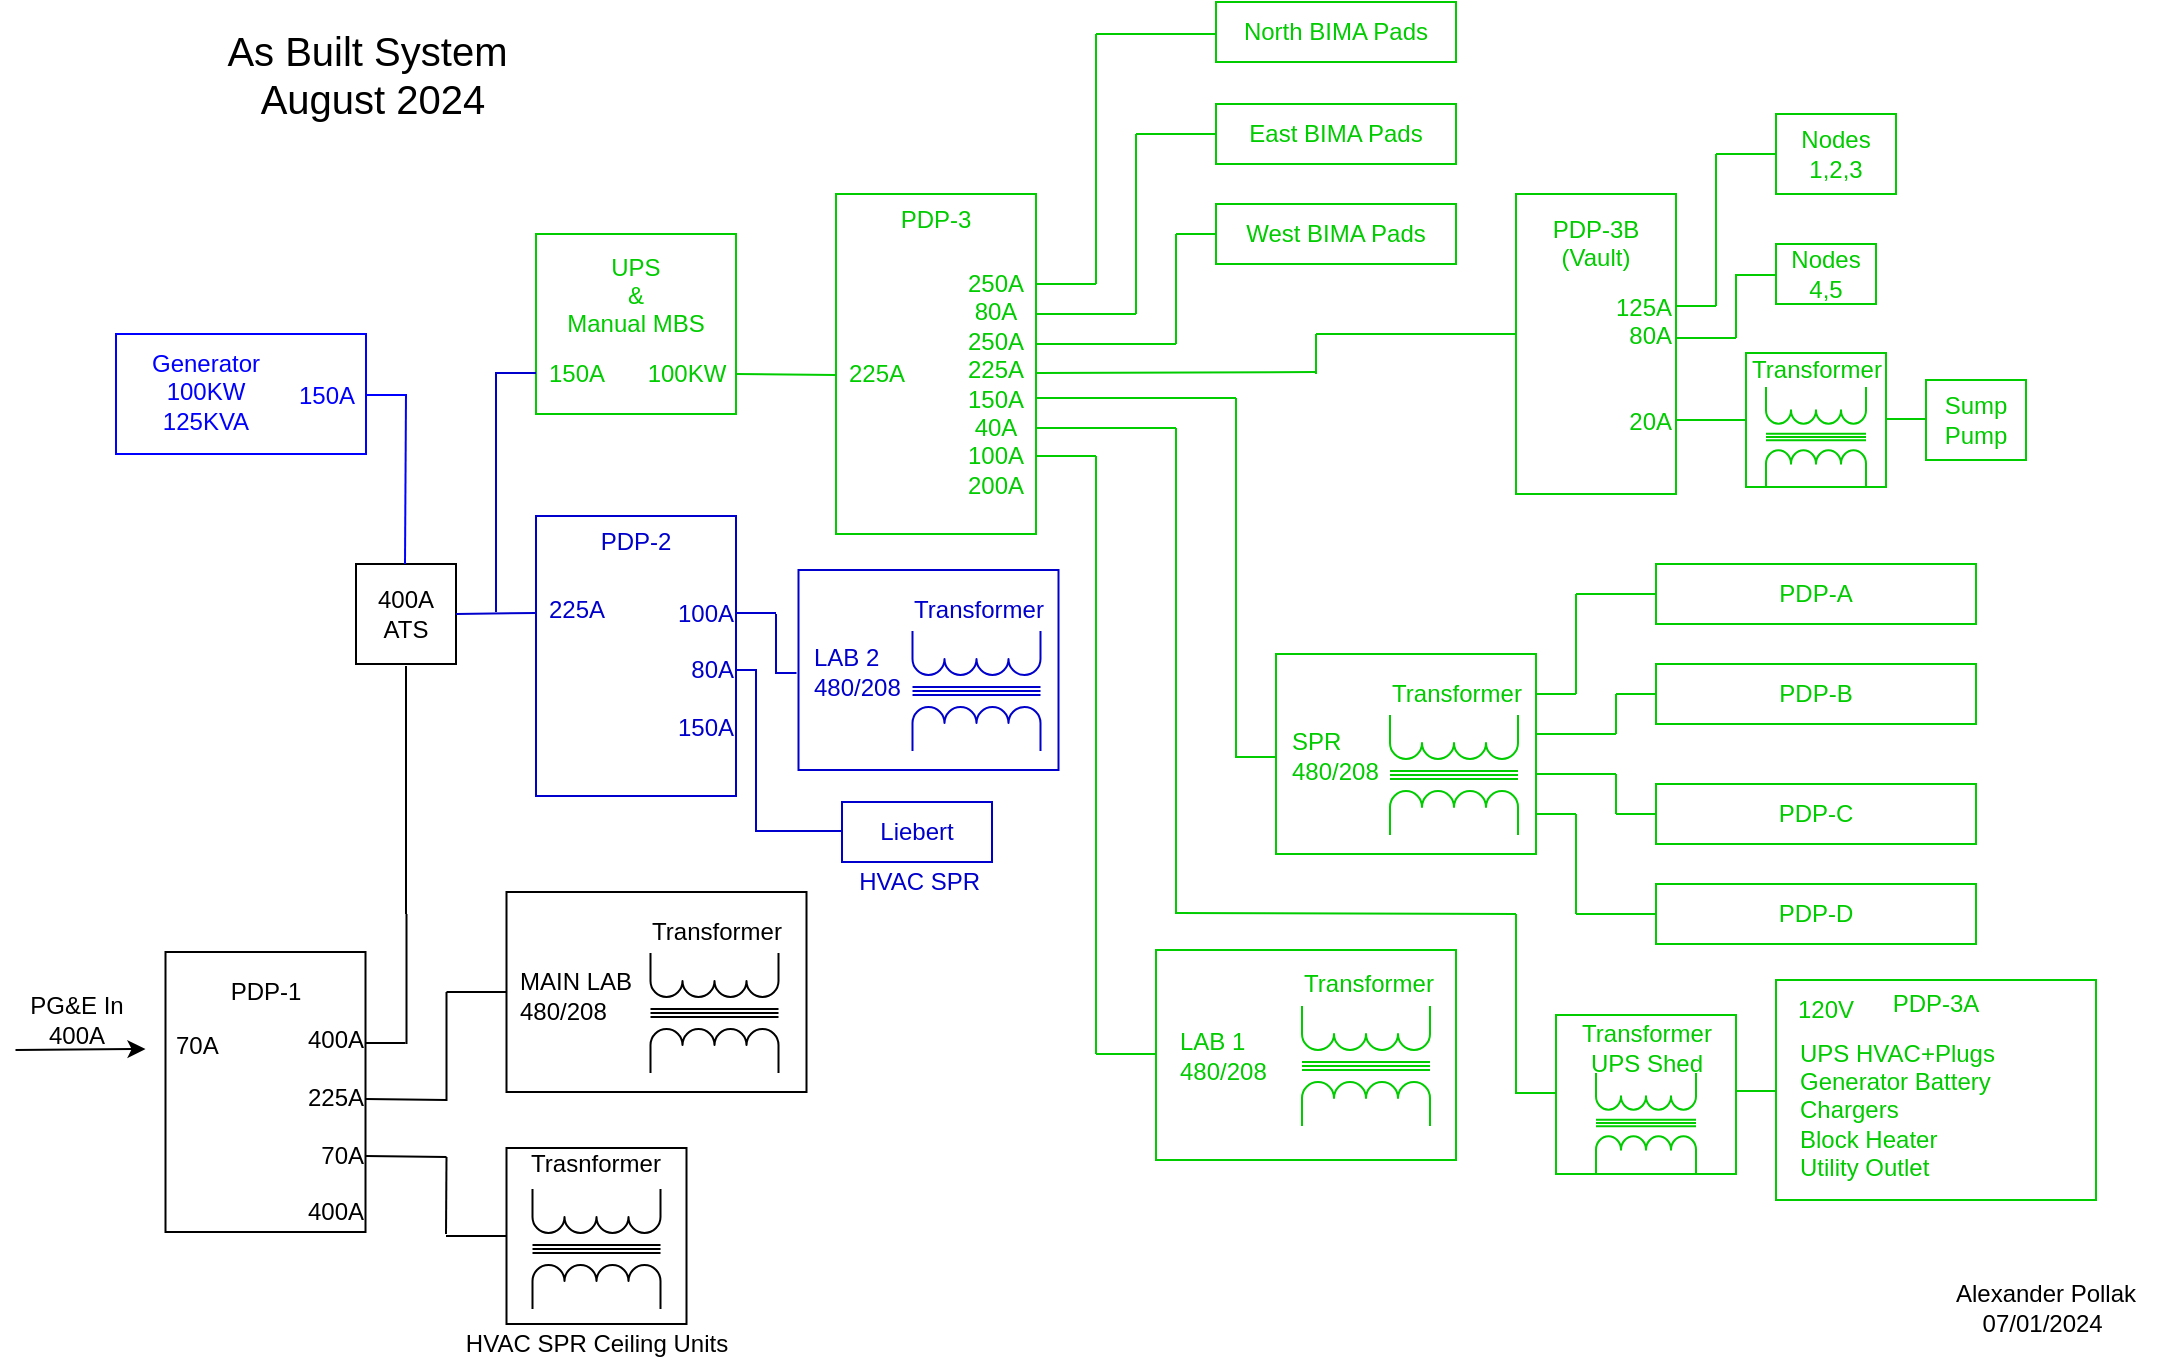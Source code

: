 <mxfile version="24.6.4" type="device">
  <diagram id="Dt4W1MnMIXrT2MhQ-Fy2" name="Page-1">
    <mxGraphModel dx="2051" dy="867" grid="1" gridSize="10" guides="1" tooltips="1" connect="1" arrows="1" fold="1" page="1" pageScale="1" pageWidth="827" pageHeight="1169" math="0" shadow="0">
      <root>
        <mxCell id="0" />
        <mxCell id="1" parent="0" />
        <mxCell id="1QNPYIcT4z8EZCShUoJh-1" value="UPS&lt;br&gt;&amp;amp;&lt;br&gt;Manual MBS&lt;br&gt;&lt;br&gt;&lt;br&gt;" style="rounded=0;whiteSpace=wrap;html=1;strokeColor=#00CC00;fontColor=#00CC00;" parent="1" vertex="1">
          <mxGeometry x="250" y="140" width="100" height="90" as="geometry" />
        </mxCell>
        <mxCell id="1QNPYIcT4z8EZCShUoJh-2" value="PDP-3&lt;br&gt;&lt;br&gt;&lt;br&gt;&lt;br&gt;&lt;br&gt;&lt;br&gt;&lt;br&gt;&lt;br&gt;&lt;br&gt;&lt;br&gt;&lt;br&gt;" style="rounded=0;whiteSpace=wrap;html=1;align=center;fontColor=#00CC00;strokeColor=#00CC00;" parent="1" vertex="1">
          <mxGeometry x="400" y="120" width="100" height="170" as="geometry" />
        </mxCell>
        <mxCell id="1QNPYIcT4z8EZCShUoJh-3" value="" style="rounded=0;whiteSpace=wrap;html=1;strokeColor=#00CC00;" parent="1" vertex="1">
          <mxGeometry x="620" y="350" width="130" height="100" as="geometry" />
        </mxCell>
        <mxCell id="1QNPYIcT4z8EZCShUoJh-4" value="250A&lt;br style=&quot;font-size: 11px&quot;&gt;80A&lt;br&gt;250A&lt;br&gt;225A&lt;br&gt;150A&lt;br&gt;40A&lt;br&gt;100A&lt;br&gt;200A" style="text;html=1;strokeColor=none;fillColor=none;align=center;verticalAlign=middle;whiteSpace=wrap;rounded=0;fontColor=#00CC00;" parent="1" vertex="1">
          <mxGeometry x="460" y="150" width="40" height="130" as="geometry" />
        </mxCell>
        <mxCell id="1QNPYIcT4z8EZCShUoJh-5" value="" style="endArrow=none;html=1;strokeColor=#00CC00;" parent="1" edge="1">
          <mxGeometry width="50" height="50" relative="1" as="geometry">
            <mxPoint x="500" y="165" as="sourcePoint" />
            <mxPoint x="530" y="165" as="targetPoint" />
          </mxGeometry>
        </mxCell>
        <mxCell id="1QNPYIcT4z8EZCShUoJh-6" value="" style="endArrow=none;html=1;strokeColor=#00CC00;" parent="1" edge="1">
          <mxGeometry width="50" height="50" relative="1" as="geometry">
            <mxPoint x="530" y="165" as="sourcePoint" />
            <mxPoint x="530" y="40" as="targetPoint" />
          </mxGeometry>
        </mxCell>
        <mxCell id="1QNPYIcT4z8EZCShUoJh-7" value="" style="endArrow=none;html=1;strokeColor=#00CC00;" parent="1" edge="1">
          <mxGeometry width="50" height="50" relative="1" as="geometry">
            <mxPoint x="530" y="40" as="sourcePoint" />
            <mxPoint x="590" y="40" as="targetPoint" />
          </mxGeometry>
        </mxCell>
        <mxCell id="1QNPYIcT4z8EZCShUoJh-9" value="North BIMA Pads" style="rounded=0;whiteSpace=wrap;html=1;strokeColor=#00CC00;fontColor=#00CC00;" parent="1" vertex="1">
          <mxGeometry x="590" y="24" width="120" height="30" as="geometry" />
        </mxCell>
        <mxCell id="1QNPYIcT4z8EZCShUoJh-10" value="" style="endArrow=none;html=1;strokeColor=#00CC00;" parent="1" edge="1">
          <mxGeometry width="50" height="50" relative="1" as="geometry">
            <mxPoint x="500" y="180" as="sourcePoint" />
            <mxPoint x="550" y="180" as="targetPoint" />
          </mxGeometry>
        </mxCell>
        <mxCell id="1QNPYIcT4z8EZCShUoJh-11" value="East BIMA Pads" style="rounded=0;whiteSpace=wrap;html=1;strokeColor=#00CC00;fontColor=#00CC00;" parent="1" vertex="1">
          <mxGeometry x="590" y="75" width="120" height="30" as="geometry" />
        </mxCell>
        <mxCell id="1QNPYIcT4z8EZCShUoJh-12" value="" style="endArrow=none;html=1;strokeColor=#00CC00;" parent="1" edge="1">
          <mxGeometry width="50" height="50" relative="1" as="geometry">
            <mxPoint x="550" y="180" as="sourcePoint" />
            <mxPoint x="550" y="90" as="targetPoint" />
          </mxGeometry>
        </mxCell>
        <mxCell id="1QNPYIcT4z8EZCShUoJh-13" value="" style="endArrow=none;html=1;strokeColor=#00CC00;" parent="1" edge="1">
          <mxGeometry width="50" height="50" relative="1" as="geometry">
            <mxPoint x="550" y="90" as="sourcePoint" />
            <mxPoint x="590" y="90" as="targetPoint" />
          </mxGeometry>
        </mxCell>
        <mxCell id="1QNPYIcT4z8EZCShUoJh-14" value="West BIMA Pads" style="rounded=0;whiteSpace=wrap;html=1;strokeColor=#00CC00;fontColor=#00CC00;" parent="1" vertex="1">
          <mxGeometry x="590" y="125" width="120" height="30" as="geometry" />
        </mxCell>
        <mxCell id="1QNPYIcT4z8EZCShUoJh-15" value="" style="endArrow=none;html=1;strokeColor=#00CC00;" parent="1" edge="1">
          <mxGeometry width="50" height="50" relative="1" as="geometry">
            <mxPoint x="500" y="195" as="sourcePoint" />
            <mxPoint x="570" y="195" as="targetPoint" />
          </mxGeometry>
        </mxCell>
        <mxCell id="1QNPYIcT4z8EZCShUoJh-16" value="" style="endArrow=none;html=1;strokeColor=#00CC00;" parent="1" edge="1">
          <mxGeometry width="50" height="50" relative="1" as="geometry">
            <mxPoint x="570" y="195" as="sourcePoint" />
            <mxPoint x="570" y="140" as="targetPoint" />
          </mxGeometry>
        </mxCell>
        <mxCell id="1QNPYIcT4z8EZCShUoJh-18" value="" style="endArrow=none;html=1;strokeColor=#00CC00;" parent="1" edge="1">
          <mxGeometry width="50" height="50" relative="1" as="geometry">
            <mxPoint x="570" y="140" as="sourcePoint" />
            <mxPoint x="590" y="140" as="targetPoint" />
          </mxGeometry>
        </mxCell>
        <mxCell id="1QNPYIcT4z8EZCShUoJh-20" value="" style="endArrow=none;html=1;strokeColor=#00CC00;" parent="1" edge="1">
          <mxGeometry width="50" height="50" relative="1" as="geometry">
            <mxPoint x="640" y="210" as="sourcePoint" />
            <mxPoint x="640" y="190" as="targetPoint" />
          </mxGeometry>
        </mxCell>
        <mxCell id="1QNPYIcT4z8EZCShUoJh-22" value="PDP-3B&lt;br&gt;(Vault)&lt;br&gt;&lt;br&gt;&lt;br&gt;&lt;br&gt;&lt;br&gt;&lt;br&gt;&lt;br&gt;&lt;br&gt;" style="rounded=0;whiteSpace=wrap;html=1;strokeColor=#00CC00;fontColor=#00CC00;" parent="1" vertex="1">
          <mxGeometry x="740" y="120" width="80" height="150" as="geometry" />
        </mxCell>
        <mxCell id="1QNPYIcT4z8EZCShUoJh-24" value="125A&lt;br&gt;80A&lt;br&gt;&lt;br&gt;&lt;br&gt;&lt;div&gt;20A&lt;/div&gt;" style="text;html=1;strokeColor=none;fillColor=none;align=right;verticalAlign=middle;whiteSpace=wrap;rounded=0;fontColor=#00CC00;" parent="1" vertex="1">
          <mxGeometry x="780" y="140" width="40" height="130" as="geometry" />
        </mxCell>
        <mxCell id="1QNPYIcT4z8EZCShUoJh-25" value="" style="endArrow=none;html=1;entryX=0;entryY=0.5;entryDx=0;entryDy=0;strokeColor=#00CC00;" parent="1" target="1QNPYIcT4z8EZCShUoJh-26" edge="1">
          <mxGeometry width="50" height="50" relative="1" as="geometry">
            <mxPoint x="820" y="233" as="sourcePoint" />
            <mxPoint x="850" y="233" as="targetPoint" />
          </mxGeometry>
        </mxCell>
        <mxCell id="1QNPYIcT4z8EZCShUoJh-26" value="" style="rounded=0;whiteSpace=wrap;html=1;strokeColor=#00CC00;" parent="1" vertex="1">
          <mxGeometry x="855" y="199.5" width="70" height="67" as="geometry" />
        </mxCell>
        <mxCell id="1QNPYIcT4z8EZCShUoJh-29" value="" style="endArrow=none;html=1;strokeColor=#00CC00;" parent="1" edge="1">
          <mxGeometry width="50" height="50" relative="1" as="geometry">
            <mxPoint x="925" y="232.5" as="sourcePoint" />
            <mxPoint x="945" y="232.5" as="targetPoint" />
          </mxGeometry>
        </mxCell>
        <mxCell id="1QNPYIcT4z8EZCShUoJh-30" value="Sump&lt;br&gt;Pump" style="rounded=0;whiteSpace=wrap;html=1;strokeColor=#00CC00;fontColor=#00CC00;" parent="1" vertex="1">
          <mxGeometry x="945" y="213" width="50" height="40" as="geometry" />
        </mxCell>
        <mxCell id="1QNPYIcT4z8EZCShUoJh-32" value="" style="endArrow=none;html=1;strokeColor=#00CC00;" parent="1" edge="1">
          <mxGeometry width="50" height="50" relative="1" as="geometry">
            <mxPoint x="500" y="209.5" as="sourcePoint" />
            <mxPoint x="640" y="209" as="targetPoint" />
          </mxGeometry>
        </mxCell>
        <mxCell id="1QNPYIcT4z8EZCShUoJh-33" value="" style="endArrow=none;html=1;strokeColor=#00CC00;" parent="1" edge="1">
          <mxGeometry width="50" height="50" relative="1" as="geometry">
            <mxPoint x="640" y="190" as="sourcePoint" />
            <mxPoint x="740" y="190" as="targetPoint" />
          </mxGeometry>
        </mxCell>
        <mxCell id="1QNPYIcT4z8EZCShUoJh-34" value="" style="endArrow=none;html=1;strokeColor=#00CC00;" parent="1" edge="1">
          <mxGeometry width="50" height="50" relative="1" as="geometry">
            <mxPoint x="820" y="176" as="sourcePoint" />
            <mxPoint x="840" y="176" as="targetPoint" />
          </mxGeometry>
        </mxCell>
        <mxCell id="1QNPYIcT4z8EZCShUoJh-35" value="" style="endArrow=none;html=1;strokeColor=#00CC00;" parent="1" edge="1">
          <mxGeometry width="50" height="50" relative="1" as="geometry">
            <mxPoint x="840" y="176" as="sourcePoint" />
            <mxPoint x="840" y="100" as="targetPoint" />
          </mxGeometry>
        </mxCell>
        <mxCell id="1QNPYIcT4z8EZCShUoJh-36" value="" style="endArrow=none;html=1;strokeColor=#00CC00;" parent="1" edge="1">
          <mxGeometry width="50" height="50" relative="1" as="geometry">
            <mxPoint x="840" y="100" as="sourcePoint" />
            <mxPoint x="870" y="100" as="targetPoint" />
          </mxGeometry>
        </mxCell>
        <mxCell id="1QNPYIcT4z8EZCShUoJh-37" value="Nodes&lt;br&gt;1,2,3" style="rounded=0;whiteSpace=wrap;html=1;strokeColor=#00CC00;fontColor=#00CC00;" parent="1" vertex="1">
          <mxGeometry x="870" y="80" width="60" height="40" as="geometry" />
        </mxCell>
        <mxCell id="1QNPYIcT4z8EZCShUoJh-39" value="" style="endArrow=none;html=1;strokeColor=#00CC00;" parent="1" edge="1">
          <mxGeometry width="50" height="50" relative="1" as="geometry">
            <mxPoint x="820" y="192" as="sourcePoint" />
            <mxPoint x="850" y="192" as="targetPoint" />
          </mxGeometry>
        </mxCell>
        <mxCell id="1QNPYIcT4z8EZCShUoJh-40" value="" style="endArrow=none;html=1;strokeColor=#00CC00;" parent="1" edge="1">
          <mxGeometry width="50" height="50" relative="1" as="geometry">
            <mxPoint x="850" y="192" as="sourcePoint" />
            <mxPoint x="850" y="160" as="targetPoint" />
          </mxGeometry>
        </mxCell>
        <mxCell id="1QNPYIcT4z8EZCShUoJh-41" value="Nodes&lt;br&gt;4,5" style="rounded=0;whiteSpace=wrap;html=1;strokeColor=#00CC00;fontColor=#00CC00;" parent="1" vertex="1">
          <mxGeometry x="870" y="145" width="50" height="30" as="geometry" />
        </mxCell>
        <mxCell id="1QNPYIcT4z8EZCShUoJh-42" value="" style="endArrow=none;html=1;strokeColor=#00CC00;" parent="1" edge="1">
          <mxGeometry width="50" height="50" relative="1" as="geometry">
            <mxPoint x="850" y="160.5" as="sourcePoint" />
            <mxPoint x="870" y="160.5" as="targetPoint" />
          </mxGeometry>
        </mxCell>
        <mxCell id="1QNPYIcT4z8EZCShUoJh-43" value="" style="endArrow=none;html=1;strokeColor=#00CC00;" parent="1" edge="1">
          <mxGeometry width="50" height="50" relative="1" as="geometry">
            <mxPoint x="500" y="222" as="sourcePoint" />
            <mxPoint x="600" y="222" as="targetPoint" />
          </mxGeometry>
        </mxCell>
        <mxCell id="1QNPYIcT4z8EZCShUoJh-44" value="" style="endArrow=none;html=1;strokeColor=#00CC00;" parent="1" edge="1">
          <mxGeometry width="50" height="50" relative="1" as="geometry">
            <mxPoint x="600" y="402" as="sourcePoint" />
            <mxPoint x="600" y="222" as="targetPoint" />
          </mxGeometry>
        </mxCell>
        <mxCell id="1QNPYIcT4z8EZCShUoJh-45" value="" style="endArrow=none;html=1;strokeColor=#00CC00;" parent="1" edge="1">
          <mxGeometry width="50" height="50" relative="1" as="geometry">
            <mxPoint x="600" y="401.5" as="sourcePoint" />
            <mxPoint x="620" y="401.5" as="targetPoint" />
          </mxGeometry>
        </mxCell>
        <mxCell id="1QNPYIcT4z8EZCShUoJh-46" value="SPR&lt;br&gt;480/208" style="text;html=1;strokeColor=none;fillColor=none;align=left;verticalAlign=middle;whiteSpace=wrap;rounded=0;fontColor=#00CC00;" parent="1" vertex="1">
          <mxGeometry x="626" y="381" width="60" height="40" as="geometry" />
        </mxCell>
        <mxCell id="1QNPYIcT4z8EZCShUoJh-47" value="" style="endArrow=none;html=1;strokeColor=#00CC00;" parent="1" edge="1">
          <mxGeometry width="50" height="50" relative="1" as="geometry">
            <mxPoint x="750" y="370" as="sourcePoint" />
            <mxPoint x="770" y="370" as="targetPoint" />
          </mxGeometry>
        </mxCell>
        <mxCell id="1QNPYIcT4z8EZCShUoJh-48" value="PDP-A" style="rounded=0;whiteSpace=wrap;html=1;strokeColor=#00CC00;fontColor=#00CC00;" parent="1" vertex="1">
          <mxGeometry x="810" y="305" width="160" height="30" as="geometry" />
        </mxCell>
        <mxCell id="1QNPYIcT4z8EZCShUoJh-49" value="PDP-B" style="rounded=0;whiteSpace=wrap;html=1;strokeColor=#00CC00;fontColor=#00CC00;" parent="1" vertex="1">
          <mxGeometry x="810" y="355" width="160" height="30" as="geometry" />
        </mxCell>
        <mxCell id="1QNPYIcT4z8EZCShUoJh-50" value="PDP-C" style="rounded=0;whiteSpace=wrap;html=1;strokeColor=#00CC00;fontColor=#00CC00;" parent="1" vertex="1">
          <mxGeometry x="810" y="415" width="160" height="30" as="geometry" />
        </mxCell>
        <mxCell id="1QNPYIcT4z8EZCShUoJh-51" value="PDP-D" style="rounded=0;whiteSpace=wrap;html=1;strokeColor=#00CC00;fontColor=#00CC00;" parent="1" vertex="1">
          <mxGeometry x="810" y="465" width="160" height="30" as="geometry" />
        </mxCell>
        <mxCell id="1QNPYIcT4z8EZCShUoJh-52" value="" style="endArrow=none;html=1;strokeColor=#00CC00;" parent="1" edge="1">
          <mxGeometry width="50" height="50" relative="1" as="geometry">
            <mxPoint x="750" y="430" as="sourcePoint" />
            <mxPoint x="770" y="430" as="targetPoint" />
          </mxGeometry>
        </mxCell>
        <mxCell id="1QNPYIcT4z8EZCShUoJh-53" value="" style="endArrow=none;html=1;strokeColor=#00CC00;" parent="1" edge="1">
          <mxGeometry width="50" height="50" relative="1" as="geometry">
            <mxPoint x="770" y="480" as="sourcePoint" />
            <mxPoint x="770" y="430" as="targetPoint" />
          </mxGeometry>
        </mxCell>
        <mxCell id="1QNPYIcT4z8EZCShUoJh-54" value="" style="endArrow=none;html=1;strokeColor=#00CC00;" parent="1" edge="1">
          <mxGeometry width="50" height="50" relative="1" as="geometry">
            <mxPoint x="770" y="480" as="sourcePoint" />
            <mxPoint x="810" y="480" as="targetPoint" />
          </mxGeometry>
        </mxCell>
        <mxCell id="1QNPYIcT4z8EZCShUoJh-55" value="" style="endArrow=none;html=1;strokeColor=#00CC00;" parent="1" edge="1">
          <mxGeometry width="50" height="50" relative="1" as="geometry">
            <mxPoint x="750" y="410" as="sourcePoint" />
            <mxPoint x="790" y="410" as="targetPoint" />
          </mxGeometry>
        </mxCell>
        <mxCell id="1QNPYIcT4z8EZCShUoJh-56" value="" style="endArrow=none;html=1;strokeColor=#00CC00;" parent="1" edge="1">
          <mxGeometry width="50" height="50" relative="1" as="geometry">
            <mxPoint x="790" y="430" as="sourcePoint" />
            <mxPoint x="790" y="410" as="targetPoint" />
          </mxGeometry>
        </mxCell>
        <mxCell id="1QNPYIcT4z8EZCShUoJh-57" value="" style="endArrow=none;html=1;strokeColor=#00CC00;" parent="1" edge="1">
          <mxGeometry width="50" height="50" relative="1" as="geometry">
            <mxPoint x="790" y="430" as="sourcePoint" />
            <mxPoint x="810" y="430" as="targetPoint" />
          </mxGeometry>
        </mxCell>
        <mxCell id="1QNPYIcT4z8EZCShUoJh-58" value="" style="endArrow=none;html=1;strokeColor=#00CC00;" parent="1" edge="1">
          <mxGeometry width="50" height="50" relative="1" as="geometry">
            <mxPoint x="770" y="370" as="sourcePoint" />
            <mxPoint x="770" y="320" as="targetPoint" />
          </mxGeometry>
        </mxCell>
        <mxCell id="1QNPYIcT4z8EZCShUoJh-59" value="" style="endArrow=none;html=1;strokeColor=#00CC00;" parent="1" edge="1">
          <mxGeometry width="50" height="50" relative="1" as="geometry">
            <mxPoint x="750" y="390" as="sourcePoint" />
            <mxPoint x="790" y="390" as="targetPoint" />
          </mxGeometry>
        </mxCell>
        <mxCell id="1QNPYIcT4z8EZCShUoJh-60" value="" style="endArrow=none;html=1;strokeColor=#00CC00;" parent="1" edge="1">
          <mxGeometry width="50" height="50" relative="1" as="geometry">
            <mxPoint x="790" y="390" as="sourcePoint" />
            <mxPoint x="790" y="370" as="targetPoint" />
          </mxGeometry>
        </mxCell>
        <mxCell id="1QNPYIcT4z8EZCShUoJh-61" value="" style="endArrow=none;html=1;strokeColor=#00CC00;" parent="1" edge="1">
          <mxGeometry width="50" height="50" relative="1" as="geometry">
            <mxPoint x="790" y="370" as="sourcePoint" />
            <mxPoint x="810" y="370" as="targetPoint" />
          </mxGeometry>
        </mxCell>
        <mxCell id="1QNPYIcT4z8EZCShUoJh-62" value="" style="endArrow=none;html=1;strokeColor=#00CC00;" parent="1" edge="1">
          <mxGeometry width="50" height="50" relative="1" as="geometry">
            <mxPoint x="770" y="320" as="sourcePoint" />
            <mxPoint x="810" y="320" as="targetPoint" />
          </mxGeometry>
        </mxCell>
        <mxCell id="1QNPYIcT4z8EZCShUoJh-63" value="" style="endArrow=none;html=1;strokeColor=#00CC00;" parent="1" edge="1">
          <mxGeometry width="50" height="50" relative="1" as="geometry">
            <mxPoint x="500" y="237" as="sourcePoint" />
            <mxPoint x="570" y="237" as="targetPoint" />
          </mxGeometry>
        </mxCell>
        <mxCell id="1QNPYIcT4z8EZCShUoJh-64" value="" style="endArrow=none;html=1;strokeColor=#00CC00;" parent="1" edge="1">
          <mxGeometry width="50" height="50" relative="1" as="geometry">
            <mxPoint x="570" y="480" as="sourcePoint" />
            <mxPoint x="570" y="237" as="targetPoint" />
          </mxGeometry>
        </mxCell>
        <mxCell id="1QNPYIcT4z8EZCShUoJh-65" value="" style="endArrow=none;html=1;strokeColor=#00CC00;" parent="1" edge="1">
          <mxGeometry width="50" height="50" relative="1" as="geometry">
            <mxPoint x="570" y="479.5" as="sourcePoint" />
            <mxPoint x="740" y="480" as="targetPoint" />
          </mxGeometry>
        </mxCell>
        <mxCell id="1QNPYIcT4z8EZCShUoJh-66" value="" style="endArrow=none;html=1;strokeColor=#00CC00;" parent="1" edge="1">
          <mxGeometry width="50" height="50" relative="1" as="geometry">
            <mxPoint x="740" y="570" as="sourcePoint" />
            <mxPoint x="740" y="480" as="targetPoint" />
          </mxGeometry>
        </mxCell>
        <mxCell id="1QNPYIcT4z8EZCShUoJh-67" value="" style="rounded=0;whiteSpace=wrap;html=1;strokeColor=#00CC00;" parent="1" vertex="1">
          <mxGeometry x="760" y="530.5" width="90" height="79.5" as="geometry" />
        </mxCell>
        <mxCell id="1QNPYIcT4z8EZCShUoJh-68" value="" style="endArrow=none;html=1;strokeColor=#00CC00;" parent="1" edge="1">
          <mxGeometry width="50" height="50" relative="1" as="geometry">
            <mxPoint x="850" y="568.5" as="sourcePoint" />
            <mxPoint x="870" y="568.5" as="targetPoint" />
          </mxGeometry>
        </mxCell>
        <mxCell id="1QNPYIcT4z8EZCShUoJh-70" value="PDP-3A&lt;br&gt;&lt;br&gt;&lt;br&gt;&lt;br&gt;&lt;br&gt;&lt;br&gt;&lt;br&gt;" style="rounded=0;whiteSpace=wrap;html=1;strokeColor=#00CC00;fontColor=#00CC00;" parent="1" vertex="1">
          <mxGeometry x="870" y="513" width="160" height="110" as="geometry" />
        </mxCell>
        <mxCell id="1QNPYIcT4z8EZCShUoJh-71" value="UPS HVAC+Plugs&lt;br&gt;Generator Battery&lt;br&gt;Chargers&lt;br&gt;Block Heater&lt;br&gt;Utility Outlet" style="text;html=1;strokeColor=none;fillColor=none;align=left;verticalAlign=middle;whiteSpace=wrap;rounded=0;fontColor=#00CC00;" parent="1" vertex="1">
          <mxGeometry x="880" y="538" width="100" height="80" as="geometry" />
        </mxCell>
        <mxCell id="1QNPYIcT4z8EZCShUoJh-72" value="" style="endArrow=none;html=1;strokeColor=#00CC00;" parent="1" edge="1">
          <mxGeometry width="50" height="50" relative="1" as="geometry">
            <mxPoint x="740" y="569.5" as="sourcePoint" />
            <mxPoint x="760" y="569.5" as="targetPoint" />
          </mxGeometry>
        </mxCell>
        <mxCell id="1QNPYIcT4z8EZCShUoJh-73" value="&lt;font color=&quot;#00cc00&quot;&gt;120V&lt;/font&gt;" style="text;html=1;strokeColor=none;fillColor=none;align=center;verticalAlign=middle;whiteSpace=wrap;rounded=0;" parent="1" vertex="1">
          <mxGeometry x="875" y="518" width="40" height="20" as="geometry" />
        </mxCell>
        <mxCell id="1QNPYIcT4z8EZCShUoJh-74" value="" style="endArrow=none;html=1;strokeColor=#00CC00;" parent="1" edge="1">
          <mxGeometry width="50" height="50" relative="1" as="geometry">
            <mxPoint x="500" y="251" as="sourcePoint" />
            <mxPoint x="530" y="251" as="targetPoint" />
          </mxGeometry>
        </mxCell>
        <mxCell id="1QNPYIcT4z8EZCShUoJh-75" value="" style="endArrow=none;html=1;strokeColor=#00CC00;" parent="1" edge="1">
          <mxGeometry width="50" height="50" relative="1" as="geometry">
            <mxPoint x="530" y="550" as="sourcePoint" />
            <mxPoint x="530" y="251" as="targetPoint" />
          </mxGeometry>
        </mxCell>
        <mxCell id="1QNPYIcT4z8EZCShUoJh-76" value="" style="rounded=0;whiteSpace=wrap;html=1;strokeColor=#00CC00;" parent="1" vertex="1">
          <mxGeometry x="560" y="498" width="150" height="105" as="geometry" />
        </mxCell>
        <mxCell id="1QNPYIcT4z8EZCShUoJh-78" value="LAB 1&lt;br&gt;480/208" style="text;html=1;strokeColor=none;fillColor=none;align=left;verticalAlign=middle;whiteSpace=wrap;rounded=0;fontColor=#00CC00;" parent="1" vertex="1">
          <mxGeometry x="570" y="530.5" width="80" height="40" as="geometry" />
        </mxCell>
        <mxCell id="1QNPYIcT4z8EZCShUoJh-79" value="" style="endArrow=none;html=1;strokeColor=#00CC00;" parent="1" edge="1">
          <mxGeometry width="50" height="50" relative="1" as="geometry">
            <mxPoint x="530" y="550" as="sourcePoint" />
            <mxPoint x="560" y="550" as="targetPoint" />
          </mxGeometry>
        </mxCell>
        <mxCell id="1QNPYIcT4z8EZCShUoJh-80" value="100KW" style="text;html=1;align=center;verticalAlign=middle;resizable=0;points=[];autosize=1;strokeColor=none;fontColor=#00CC00;" parent="1" vertex="1">
          <mxGeometry x="300" y="200" width="50" height="20" as="geometry" />
        </mxCell>
        <mxCell id="1QNPYIcT4z8EZCShUoJh-81" value="" style="endArrow=none;html=1;strokeColor=#00CC00;" parent="1" edge="1">
          <mxGeometry width="50" height="50" relative="1" as="geometry">
            <mxPoint x="350" y="210" as="sourcePoint" />
            <mxPoint x="400" y="210.5" as="targetPoint" />
          </mxGeometry>
        </mxCell>
        <mxCell id="1QNPYIcT4z8EZCShUoJh-82" value="225A" style="text;html=1;align=center;verticalAlign=middle;resizable=0;points=[];autosize=1;strokeColor=none;fontColor=#00CC00;" parent="1" vertex="1">
          <mxGeometry x="400" y="200" width="40" height="20" as="geometry" />
        </mxCell>
        <mxCell id="1QNPYIcT4z8EZCShUoJh-83" value="400A&lt;br&gt;ATS" style="rounded=0;whiteSpace=wrap;html=1;" parent="1" vertex="1">
          <mxGeometry x="160" y="305" width="50" height="50" as="geometry" />
        </mxCell>
        <mxCell id="1QNPYIcT4z8EZCShUoJh-84" value="150A" style="text;html=1;align=center;verticalAlign=middle;resizable=0;points=[];autosize=1;strokeColor=none;fontColor=#00CC00;" parent="1" vertex="1">
          <mxGeometry x="250" y="200" width="40" height="20" as="geometry" />
        </mxCell>
        <mxCell id="1QNPYIcT4z8EZCShUoJh-85" value="PDP-2&lt;br&gt;&lt;br&gt;&lt;br&gt;&lt;br&gt;&lt;br&gt;&lt;br&gt;&lt;br&gt;&lt;br&gt;&lt;br&gt;" style="rounded=0;whiteSpace=wrap;html=1;strokeColor=#0000CC;fontColor=#0000CC;" parent="1" vertex="1">
          <mxGeometry x="250" y="281" width="100" height="140" as="geometry" />
        </mxCell>
        <mxCell id="1QNPYIcT4z8EZCShUoJh-86" value="225A" style="text;html=1;align=center;verticalAlign=middle;resizable=0;points=[];autosize=1;strokeColor=none;fontColor=#0000CC;" parent="1" vertex="1">
          <mxGeometry x="250" y="318" width="40" height="20" as="geometry" />
        </mxCell>
        <mxCell id="1QNPYIcT4z8EZCShUoJh-87" value="" style="endArrow=none;html=1;fontColor=#0000CC;strokeColor=#0000CC;" parent="1" edge="1">
          <mxGeometry width="50" height="50" relative="1" as="geometry">
            <mxPoint x="230" y="329" as="sourcePoint" />
            <mxPoint x="230" y="209" as="targetPoint" />
          </mxGeometry>
        </mxCell>
        <mxCell id="1QNPYIcT4z8EZCShUoJh-89" value="" style="endArrow=none;html=1;fontColor=#0000CC;strokeColor=#0000CC;" parent="1" edge="1">
          <mxGeometry width="50" height="50" relative="1" as="geometry">
            <mxPoint x="210" y="330" as="sourcePoint" />
            <mxPoint x="250" y="329.5" as="targetPoint" />
          </mxGeometry>
        </mxCell>
        <mxCell id="1QNPYIcT4z8EZCShUoJh-90" value="100A&lt;br&gt;&lt;br&gt;80A&lt;br&gt;&lt;br&gt;150A" style="text;html=1;align=right;verticalAlign=middle;resizable=0;points=[];autosize=1;strokeColor=none;fontColor=#0000CC;" parent="1" vertex="1">
          <mxGeometry x="310" y="318" width="40" height="80" as="geometry" />
        </mxCell>
        <mxCell id="1QNPYIcT4z8EZCShUoJh-92" value="Liebert" style="rounded=0;whiteSpace=wrap;html=1;strokeColor=#0000CC;fontColor=#0000CC;" parent="1" vertex="1">
          <mxGeometry x="403" y="424" width="75" height="30" as="geometry" />
        </mxCell>
        <mxCell id="1QNPYIcT4z8EZCShUoJh-94" value="" style="endArrow=none;html=1;fontColor=#0000CC;strokeColor=#0000CC;" parent="1" edge="1">
          <mxGeometry width="50" height="50" relative="1" as="geometry">
            <mxPoint x="350" y="358" as="sourcePoint" />
            <mxPoint x="360" y="358" as="targetPoint" />
          </mxGeometry>
        </mxCell>
        <mxCell id="1QNPYIcT4z8EZCShUoJh-95" value="" style="endArrow=none;html=1;" parent="1" edge="1">
          <mxGeometry width="50" height="50" relative="1" as="geometry">
            <mxPoint x="386" y="386.5" as="sourcePoint" />
            <mxPoint x="386" y="356.5" as="targetPoint" />
          </mxGeometry>
        </mxCell>
        <mxCell id="1QNPYIcT4z8EZCShUoJh-97" value="" style="endArrow=none;html=1;strokeColor=#0000FF;" parent="1" edge="1">
          <mxGeometry width="50" height="50" relative="1" as="geometry">
            <mxPoint x="184.5" y="305" as="sourcePoint" />
            <mxPoint x="185" y="220" as="targetPoint" />
          </mxGeometry>
        </mxCell>
        <mxCell id="1QNPYIcT4z8EZCShUoJh-98" value="" style="rounded=0;whiteSpace=wrap;html=1;align=center;strokeColor=#0000FF;" parent="1" vertex="1">
          <mxGeometry x="40" y="190" width="125" height="60" as="geometry" />
        </mxCell>
        <mxCell id="1QNPYIcT4z8EZCShUoJh-99" value="Generator&lt;br&gt;100KW&lt;br&gt;&lt;div&gt;125KVA&lt;/div&gt;" style="text;html=1;strokeColor=none;fillColor=none;align=center;verticalAlign=middle;whiteSpace=wrap;rounded=0;fontColor=#0000FF;" parent="1" vertex="1">
          <mxGeometry x="35" y="190" width="100" height="58" as="geometry" />
        </mxCell>
        <mxCell id="1QNPYIcT4z8EZCShUoJh-100" value="150A" style="text;html=1;align=center;verticalAlign=middle;resizable=0;points=[];autosize=1;strokeColor=none;fontColor=#0000FF;" parent="1" vertex="1">
          <mxGeometry x="125" y="211" width="40" height="20" as="geometry" />
        </mxCell>
        <mxCell id="1QNPYIcT4z8EZCShUoJh-101" value="" style="endArrow=none;html=1;strokeColor=#0000FF;" parent="1" edge="1">
          <mxGeometry width="50" height="50" relative="1" as="geometry">
            <mxPoint x="165" y="220.5" as="sourcePoint" />
            <mxPoint x="185" y="220.5" as="targetPoint" />
          </mxGeometry>
        </mxCell>
        <mxCell id="1QNPYIcT4z8EZCShUoJh-102" value="PDP-1&lt;br&gt;&lt;br&gt;&lt;br&gt;&lt;br&gt;&lt;br&gt;&lt;br&gt;&lt;br&gt;&lt;br&gt;" style="rounded=0;whiteSpace=wrap;html=1;" parent="1" vertex="1">
          <mxGeometry x="64.75" y="499" width="100" height="140" as="geometry" />
        </mxCell>
        <mxCell id="1QNPYIcT4z8EZCShUoJh-103" value="" style="endArrow=none;html=1;" parent="1" edge="1">
          <mxGeometry width="50" height="50" relative="1" as="geometry">
            <mxPoint x="185" y="480" as="sourcePoint" />
            <mxPoint x="185" y="356" as="targetPoint" />
          </mxGeometry>
        </mxCell>
        <mxCell id="1QNPYIcT4z8EZCShUoJh-104" value="" style="endArrow=classic;html=1;" parent="1" edge="1">
          <mxGeometry width="50" height="50" relative="1" as="geometry">
            <mxPoint x="-10.25" y="548" as="sourcePoint" />
            <mxPoint x="54.75" y="547.5" as="targetPoint" />
          </mxGeometry>
        </mxCell>
        <mxCell id="1QNPYIcT4z8EZCShUoJh-105" value="PG&amp;amp;E In&lt;br&gt;400A" style="text;html=1;align=center;verticalAlign=middle;resizable=0;points=[];autosize=1;strokeColor=none;" parent="1" vertex="1">
          <mxGeometry x="-15.25" y="513" width="70" height="40" as="geometry" />
        </mxCell>
        <mxCell id="1QNPYIcT4z8EZCShUoJh-106" value="70A" style="text;html=1;align=left;verticalAlign=middle;resizable=0;points=[];autosize=1;strokeColor=none;" parent="1" vertex="1">
          <mxGeometry x="67.75" y="536" width="40" height="20" as="geometry" />
        </mxCell>
        <mxCell id="1QNPYIcT4z8EZCShUoJh-107" value="400A&lt;br&gt;&lt;br&gt;225A&lt;br&gt;&lt;br&gt;70A&lt;br&gt;&lt;br&gt;400A" style="text;html=1;align=right;verticalAlign=middle;resizable=0;points=[];autosize=1;strokeColor=none;" parent="1" vertex="1">
          <mxGeometry x="124.75" y="536" width="40" height="100" as="geometry" />
        </mxCell>
        <mxCell id="1QNPYIcT4z8EZCShUoJh-108" value="" style="endArrow=none;html=1;" parent="1" edge="1">
          <mxGeometry width="50" height="50" relative="1" as="geometry">
            <mxPoint x="164.75" y="544.5" as="sourcePoint" />
            <mxPoint x="184.75" y="544.5" as="targetPoint" />
          </mxGeometry>
        </mxCell>
        <mxCell id="1QNPYIcT4z8EZCShUoJh-109" value="" style="endArrow=none;html=1;" parent="1" edge="1">
          <mxGeometry width="50" height="50" relative="1" as="geometry">
            <mxPoint x="185.25" y="545" as="sourcePoint" />
            <mxPoint x="185.25" y="480" as="targetPoint" />
          </mxGeometry>
        </mxCell>
        <mxCell id="1QNPYIcT4z8EZCShUoJh-111" value="" style="rounded=0;whiteSpace=wrap;html=1;" parent="1" vertex="1">
          <mxGeometry x="235.25" y="469" width="150" height="100" as="geometry" />
        </mxCell>
        <mxCell id="1QNPYIcT4z8EZCShUoJh-112" value="Trasnformer&lt;br&gt;&lt;br&gt;&lt;br&gt;&lt;br&gt;&lt;br&gt;&lt;br&gt;" style="rounded=0;whiteSpace=wrap;html=1;" parent="1" vertex="1">
          <mxGeometry x="235.25" y="597" width="90" height="88" as="geometry" />
        </mxCell>
        <mxCell id="1QNPYIcT4z8EZCShUoJh-113" value="" style="endArrow=none;html=1;" parent="1" edge="1">
          <mxGeometry width="50" height="50" relative="1" as="geometry">
            <mxPoint x="164.75" y="572.5" as="sourcePoint" />
            <mxPoint x="205.25" y="573" as="targetPoint" />
          </mxGeometry>
        </mxCell>
        <mxCell id="1QNPYIcT4z8EZCShUoJh-114" value="" style="endArrow=none;html=1;" parent="1" edge="1">
          <mxGeometry width="50" height="50" relative="1" as="geometry">
            <mxPoint x="205.25" y="573.5" as="sourcePoint" />
            <mxPoint x="205.25" y="519" as="targetPoint" />
          </mxGeometry>
        </mxCell>
        <mxCell id="1QNPYIcT4z8EZCShUoJh-115" value="" style="endArrow=none;html=1;" parent="1" edge="1">
          <mxGeometry width="50" height="50" relative="1" as="geometry">
            <mxPoint x="205.25" y="519" as="sourcePoint" />
            <mxPoint x="235.25" y="519" as="targetPoint" />
          </mxGeometry>
        </mxCell>
        <mxCell id="1QNPYIcT4z8EZCShUoJh-116" value="" style="endArrow=none;html=1;" parent="1" edge="1">
          <mxGeometry width="50" height="50" relative="1" as="geometry">
            <mxPoint x="164.75" y="601" as="sourcePoint" />
            <mxPoint x="205.25" y="601.5" as="targetPoint" />
          </mxGeometry>
        </mxCell>
        <mxCell id="1QNPYIcT4z8EZCShUoJh-117" value="" style="endArrow=none;html=1;" parent="1" edge="1">
          <mxGeometry width="50" height="50" relative="1" as="geometry">
            <mxPoint x="205" y="640" as="sourcePoint" />
            <mxPoint x="205.25" y="601.5" as="targetPoint" />
          </mxGeometry>
        </mxCell>
        <mxCell id="1QNPYIcT4z8EZCShUoJh-118" value="" style="endArrow=none;html=1;entryX=0;entryY=0.5;entryDx=0;entryDy=0;" parent="1" target="1QNPYIcT4z8EZCShUoJh-112" edge="1">
          <mxGeometry width="50" height="50" relative="1" as="geometry">
            <mxPoint x="205" y="641" as="sourcePoint" />
            <mxPoint x="235.25" y="629" as="targetPoint" />
          </mxGeometry>
        </mxCell>
        <mxCell id="1QNPYIcT4z8EZCShUoJh-119" value="" style="pointerEvents=1;verticalLabelPosition=bottom;shadow=0;dashed=0;align=center;html=1;verticalAlign=top;shape=mxgraph.electrical.inductors.transformer_1;" parent="1" vertex="1">
          <mxGeometry x="248.25" y="617.5" width="64" height="60" as="geometry" />
        </mxCell>
        <mxCell id="1QNPYIcT4z8EZCShUoJh-120" value="" style="pointerEvents=1;verticalLabelPosition=bottom;shadow=0;dashed=0;align=center;html=1;verticalAlign=top;shape=mxgraph.electrical.inductors.transformer_1;strokeColor=#00CC00;" parent="1" vertex="1">
          <mxGeometry x="633" y="526" width="64" height="60" as="geometry" />
        </mxCell>
        <mxCell id="1QNPYIcT4z8EZCShUoJh-121" value="Transformer" style="text;html=1;align=center;verticalAlign=middle;resizable=0;points=[];autosize=1;strokeColor=none;fontColor=#00CC00;" parent="1" vertex="1">
          <mxGeometry x="626" y="505" width="80" height="20" as="geometry" />
        </mxCell>
        <mxCell id="1QNPYIcT4z8EZCShUoJh-122" value="HVAC SPR Ceiling Units" style="text;html=1;align=center;verticalAlign=middle;resizable=0;points=[];autosize=1;strokeColor=none;" parent="1" vertex="1">
          <mxGeometry x="205.25" y="685" width="150" height="20" as="geometry" />
        </mxCell>
        <mxCell id="1QNPYIcT4z8EZCShUoJh-123" value="" style="pointerEvents=1;verticalLabelPosition=bottom;shadow=0;dashed=0;align=center;html=1;verticalAlign=top;shape=mxgraph.electrical.inductors.transformer_1;fontColor=#00CC00;strokeColor=#00CC00;" parent="1" vertex="1">
          <mxGeometry x="865" y="216.5" width="50" height="50" as="geometry" />
        </mxCell>
        <mxCell id="1QNPYIcT4z8EZCShUoJh-124" value="Transformer" style="text;html=1;align=center;verticalAlign=middle;resizable=0;points=[];autosize=1;strokeColor=none;fontColor=#00CC00;" parent="1" vertex="1">
          <mxGeometry x="850" y="197.5" width="80" height="20" as="geometry" />
        </mxCell>
        <mxCell id="1QNPYIcT4z8EZCShUoJh-125" value="" style="pointerEvents=1;verticalLabelPosition=bottom;shadow=0;dashed=0;align=center;html=1;verticalAlign=top;shape=mxgraph.electrical.inductors.transformer_1;strokeColor=#00CC00;" parent="1" vertex="1">
          <mxGeometry x="677" y="380.5" width="64" height="60" as="geometry" />
        </mxCell>
        <mxCell id="1QNPYIcT4z8EZCShUoJh-126" value="Transformer" style="text;html=1;align=center;verticalAlign=middle;resizable=0;points=[];autosize=1;strokeColor=none;fontColor=#00CC00;" parent="1" vertex="1">
          <mxGeometry x="670" y="359.5" width="80" height="20" as="geometry" />
        </mxCell>
        <mxCell id="1QNPYIcT4z8EZCShUoJh-127" value="" style="pointerEvents=1;verticalLabelPosition=bottom;shadow=0;dashed=0;align=center;html=1;verticalAlign=top;shape=mxgraph.electrical.inductors.transformer_1;fontColor=#00CC00;strokeColor=#00CC00;" parent="1" vertex="1">
          <mxGeometry x="780" y="559.5" width="50" height="50" as="geometry" />
        </mxCell>
        <mxCell id="1QNPYIcT4z8EZCShUoJh-128" value="Transformer&lt;div&gt;UPS Shed&lt;/div&gt;" style="text;html=1;align=center;verticalAlign=middle;resizable=0;points=[];autosize=1;strokeColor=none;fontColor=#00CC00;" parent="1" vertex="1">
          <mxGeometry x="760" y="526.5" width="90" height="40" as="geometry" />
        </mxCell>
        <mxCell id="1QNPYIcT4z8EZCShUoJh-129" value="MAIN LAB&lt;br&gt;480/208" style="text;html=1;strokeColor=none;fillColor=none;align=left;verticalAlign=middle;whiteSpace=wrap;rounded=0;" parent="1" vertex="1">
          <mxGeometry x="240.25" y="501" width="80" height="40" as="geometry" />
        </mxCell>
        <mxCell id="1QNPYIcT4z8EZCShUoJh-130" value="" style="pointerEvents=1;verticalLabelPosition=bottom;shadow=0;dashed=0;align=center;html=1;verticalAlign=top;shape=mxgraph.electrical.inductors.transformer_1;" parent="1" vertex="1">
          <mxGeometry x="307.25" y="499.5" width="64" height="60" as="geometry" />
        </mxCell>
        <mxCell id="1QNPYIcT4z8EZCShUoJh-131" value="Transformer" style="text;html=1;align=center;verticalAlign=middle;resizable=0;points=[];autosize=1;strokeColor=none;" parent="1" vertex="1">
          <mxGeometry x="300.25" y="478.5" width="80" height="20" as="geometry" />
        </mxCell>
        <mxCell id="1QNPYIcT4z8EZCShUoJh-132" value="" style="rounded=0;whiteSpace=wrap;html=1;strokeColor=#0000CC;" parent="1" vertex="1">
          <mxGeometry x="381.25" y="308" width="130" height="100" as="geometry" />
        </mxCell>
        <mxCell id="1QNPYIcT4z8EZCShUoJh-133" value="LAB 2&lt;br&gt;480/208" style="text;html=1;strokeColor=none;fillColor=none;align=left;verticalAlign=middle;whiteSpace=wrap;rounded=0;fontColor=#0000CC;" parent="1" vertex="1">
          <mxGeometry x="387.25" y="339" width="60" height="40" as="geometry" />
        </mxCell>
        <mxCell id="1QNPYIcT4z8EZCShUoJh-134" value="" style="pointerEvents=1;verticalLabelPosition=bottom;shadow=0;dashed=0;align=center;html=1;verticalAlign=top;shape=mxgraph.electrical.inductors.transformer_1;strokeColor=#0000CC;" parent="1" vertex="1">
          <mxGeometry x="438.25" y="338.5" width="64" height="60" as="geometry" />
        </mxCell>
        <mxCell id="1QNPYIcT4z8EZCShUoJh-135" value="Transformer" style="text;html=1;align=center;verticalAlign=middle;resizable=0;points=[];autosize=1;strokeColor=none;fontColor=#0000CC;" parent="1" vertex="1">
          <mxGeometry x="431.25" y="317.5" width="80" height="20" as="geometry" />
        </mxCell>
        <mxCell id="1QNPYIcT4z8EZCShUoJh-136" value="" style="endArrow=none;html=1;strokeColor=#0000CC;" parent="1" edge="1">
          <mxGeometry width="50" height="50" relative="1" as="geometry">
            <mxPoint x="360" y="439" as="sourcePoint" />
            <mxPoint x="360" y="357.5" as="targetPoint" />
          </mxGeometry>
        </mxCell>
        <mxCell id="1QNPYIcT4z8EZCShUoJh-139" value="" style="endArrow=none;html=1;fontColor=#0000CC;strokeColor=#0000CC;" parent="1" edge="1">
          <mxGeometry width="50" height="50" relative="1" as="geometry">
            <mxPoint x="370" y="360" as="sourcePoint" />
            <mxPoint x="370" y="330" as="targetPoint" />
          </mxGeometry>
        </mxCell>
        <mxCell id="1QNPYIcT4z8EZCShUoJh-141" value="" style="endArrow=none;html=1;fontColor=#0000CC;strokeColor=#0000CC;" parent="1" edge="1">
          <mxGeometry width="50" height="50" relative="1" as="geometry">
            <mxPoint x="370.25" y="359.5" as="sourcePoint" />
            <mxPoint x="380.25" y="359.5" as="targetPoint" />
          </mxGeometry>
        </mxCell>
        <mxCell id="1QNPYIcT4z8EZCShUoJh-142" value="" style="endArrow=none;html=1;fontColor=#0000CC;strokeColor=#0000CC;" parent="1" edge="1">
          <mxGeometry width="50" height="50" relative="1" as="geometry">
            <mxPoint x="350" y="329.5" as="sourcePoint" />
            <mxPoint x="370" y="329.5" as="targetPoint" />
          </mxGeometry>
        </mxCell>
        <mxCell id="1QNPYIcT4z8EZCShUoJh-144" value="" style="endArrow=none;html=1;fontColor=#0000CC;strokeColor=#0000CC;" parent="1" edge="1">
          <mxGeometry width="50" height="50" relative="1" as="geometry">
            <mxPoint x="230" y="209.5" as="sourcePoint" />
            <mxPoint x="250" y="209.5" as="targetPoint" />
          </mxGeometry>
        </mxCell>
        <mxCell id="1QNPYIcT4z8EZCShUoJh-148" value="&lt;font style=&quot;font-size: 20px&quot;&gt;As Built System&amp;nbsp;&lt;br&gt;August 2024&lt;/font&gt;" style="text;html=1;strokeColor=none;fillColor=none;align=center;verticalAlign=middle;whiteSpace=wrap;rounded=0;" parent="1" vertex="1">
          <mxGeometry x="64.75" y="24" width="207.25" height="71" as="geometry" />
        </mxCell>
        <mxCell id="1QNPYIcT4z8EZCShUoJh-149" value="Alexander Pollak 07/01/2024&amp;nbsp;" style="text;html=1;strokeColor=none;fillColor=none;align=center;verticalAlign=middle;whiteSpace=wrap;rounded=0;" parent="1" vertex="1">
          <mxGeometry x="945" y="667" width="120" height="20" as="geometry" />
        </mxCell>
        <mxCell id="TSwE0j-QHjeNVIOg-0xz-1" value="&lt;font color=&quot;#0000cc&quot;&gt;HVAC SPR&amp;nbsp;&lt;/font&gt;" style="text;html=1;align=center;verticalAlign=middle;resizable=0;points=[];autosize=1;strokeColor=none;" parent="1" vertex="1">
          <mxGeometry x="403" y="454" width="80" height="20" as="geometry" />
        </mxCell>
        <mxCell id="TSwE0j-QHjeNVIOg-0xz-2" value="" style="endArrow=none;html=1;fontColor=#0000CC;strokeColor=#0000CC;" parent="1" edge="1">
          <mxGeometry width="50" height="50" relative="1" as="geometry">
            <mxPoint x="360.25" y="438.5" as="sourcePoint" />
            <mxPoint x="403" y="438.5" as="targetPoint" />
          </mxGeometry>
        </mxCell>
      </root>
    </mxGraphModel>
  </diagram>
</mxfile>
